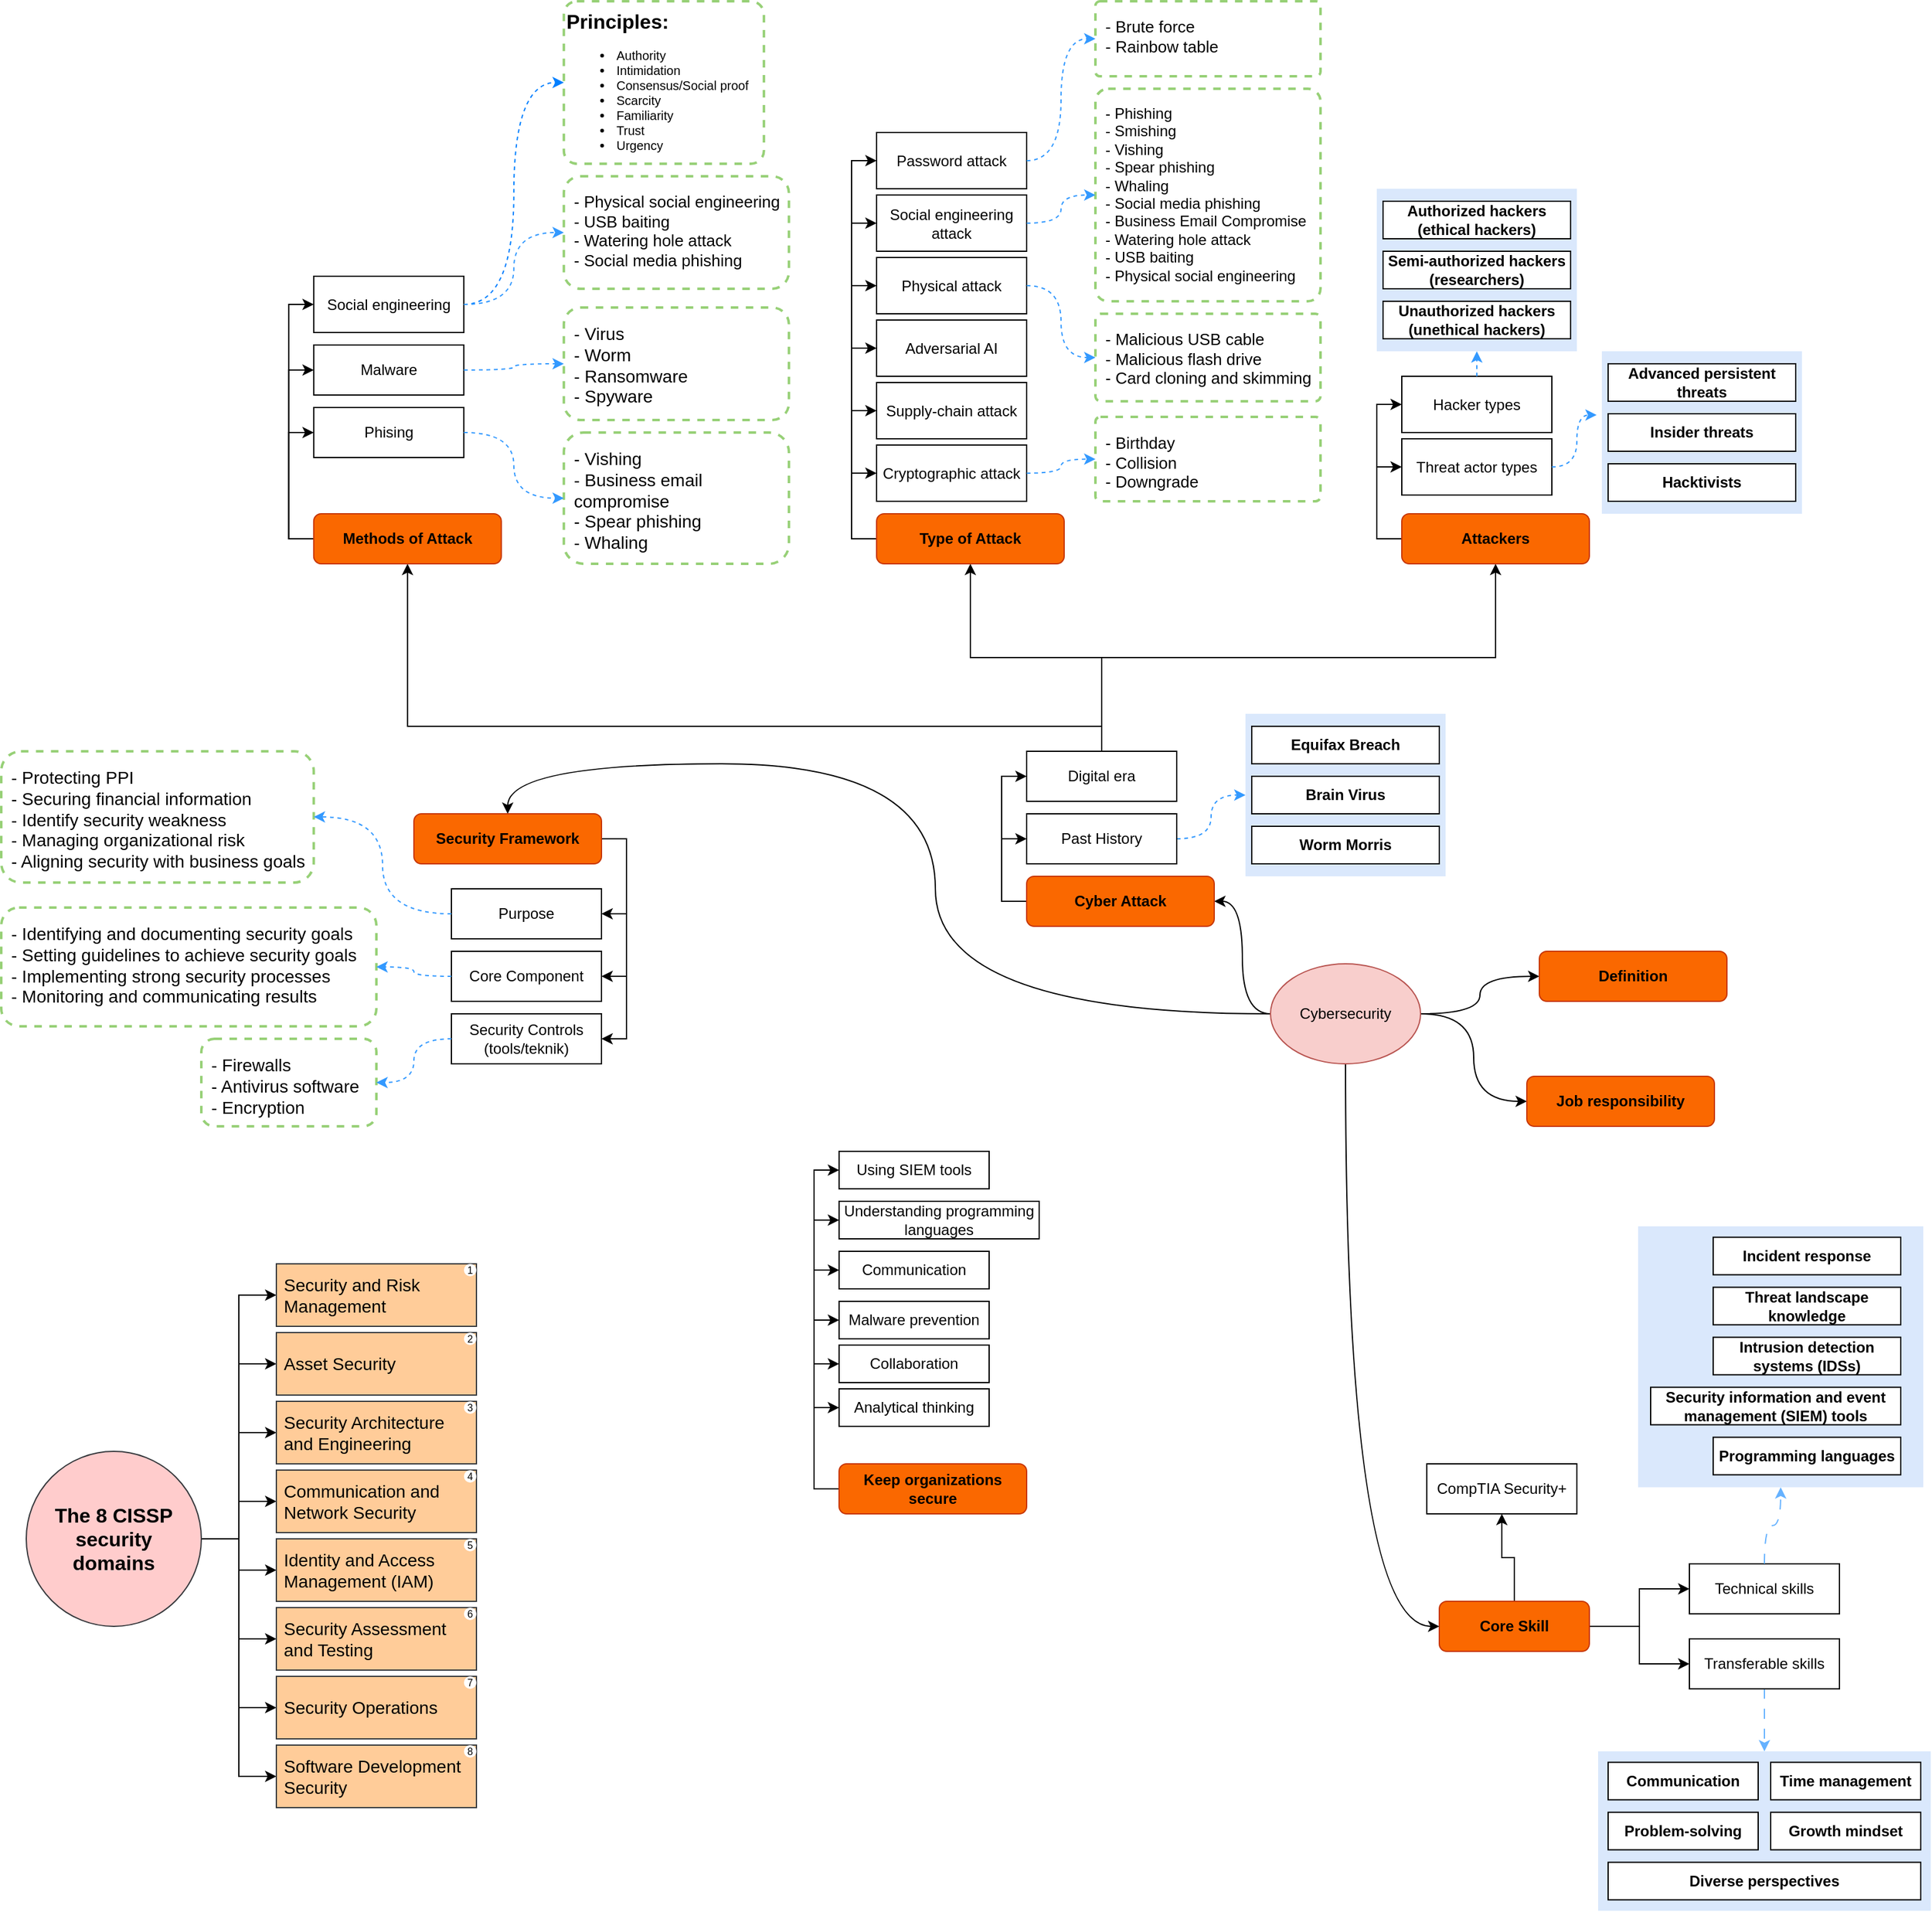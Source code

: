 <mxfile version="24.4.13" type="github">
  <diagram name="Page-1" id="br9i2XQCMFadmgih-ce4">
    <mxGraphModel dx="2250" dy="1843" grid="1" gridSize="10" guides="1" tooltips="1" connect="1" arrows="1" fold="1" page="1" pageScale="1" pageWidth="850" pageHeight="1100" math="0" shadow="0">
      <root>
        <mxCell id="0" />
        <mxCell id="1" parent="0" />
        <mxCell id="264VTFjCGmdhycWwTqiz-26" value="" style="group" parent="1" vertex="1" connectable="0">
          <mxGeometry x="609" y="540" width="226" height="200" as="geometry" />
        </mxCell>
        <mxCell id="264VTFjCGmdhycWwTqiz-27" value="" style="group" parent="264VTFjCGmdhycWwTqiz-26" vertex="1" connectable="0">
          <mxGeometry y="-10" width="228" height="208.75" as="geometry" />
        </mxCell>
        <mxCell id="264VTFjCGmdhycWwTqiz-25" value="" style="rounded=0;whiteSpace=wrap;html=1;fillColor=#dae8fc;strokeColor=none;" parent="264VTFjCGmdhycWwTqiz-27" vertex="1">
          <mxGeometry width="228" height="208.75" as="geometry" />
        </mxCell>
        <mxCell id="264VTFjCGmdhycWwTqiz-19" value="&lt;span&gt;&lt;strong&gt;&lt;span&gt;Programming languages&lt;/span&gt;&lt;/strong&gt;&lt;/span&gt;" style="whiteSpace=wrap;html=1;rounded=0;" parent="264VTFjCGmdhycWwTqiz-27" vertex="1">
          <mxGeometry x="60" y="168.75" width="150" height="30" as="geometry" />
        </mxCell>
        <mxCell id="264VTFjCGmdhycWwTqiz-20" value="&lt;span&gt;&lt;strong&gt;&lt;span&gt;Security information and event management (SIEM) tools&lt;/span&gt;&lt;/strong&gt;&lt;/span&gt;" style="whiteSpace=wrap;html=1;rounded=0;" parent="264VTFjCGmdhycWwTqiz-27" vertex="1">
          <mxGeometry x="10" y="128.75" width="200" height="30" as="geometry" />
        </mxCell>
        <mxCell id="264VTFjCGmdhycWwTqiz-21" value="&lt;span&gt;&lt;strong&gt;&lt;span&gt;Intrusion detection systems (IDSs)&lt;/span&gt;&lt;/strong&gt;&lt;/span&gt;" style="whiteSpace=wrap;html=1;rounded=0;" parent="264VTFjCGmdhycWwTqiz-27" vertex="1">
          <mxGeometry x="60" y="88.75" width="150" height="30" as="geometry" />
        </mxCell>
        <mxCell id="264VTFjCGmdhycWwTqiz-22" value="&lt;span&gt;&lt;strong&gt;&lt;span&gt;Threat landscape knowledge&lt;/span&gt;&lt;/strong&gt;&lt;/span&gt;" style="whiteSpace=wrap;html=1;rounded=0;" parent="264VTFjCGmdhycWwTqiz-27" vertex="1">
          <mxGeometry x="60" y="48.75" width="150" height="30" as="geometry" />
        </mxCell>
        <mxCell id="264VTFjCGmdhycWwTqiz-23" value="&lt;span&gt;&lt;strong&gt;&lt;span&gt;Incident response&lt;/span&gt;&lt;/strong&gt;&lt;/span&gt;" style="whiteSpace=wrap;html=1;rounded=0;" parent="264VTFjCGmdhycWwTqiz-27" vertex="1">
          <mxGeometry x="60" y="8.75" width="150" height="30" as="geometry" />
        </mxCell>
        <mxCell id="264VTFjCGmdhycWwTqiz-4" value="" style="edgeStyle=orthogonalEdgeStyle;rounded=0;orthogonalLoop=1;jettySize=auto;html=1;" parent="1" source="264VTFjCGmdhycWwTqiz-1" target="264VTFjCGmdhycWwTqiz-3" edge="1">
          <mxGeometry relative="1" as="geometry" />
        </mxCell>
        <mxCell id="264VTFjCGmdhycWwTqiz-18" style="edgeStyle=orthogonalEdgeStyle;rounded=0;orthogonalLoop=1;jettySize=auto;html=1;entryX=0;entryY=0.5;entryDx=0;entryDy=0;" parent="1" source="264VTFjCGmdhycWwTqiz-1" target="264VTFjCGmdhycWwTqiz-17" edge="1">
          <mxGeometry relative="1" as="geometry" />
        </mxCell>
        <mxCell id="264VTFjCGmdhycWwTqiz-29" style="edgeStyle=orthogonalEdgeStyle;rounded=0;orthogonalLoop=1;jettySize=auto;html=1;entryX=0.5;entryY=1;entryDx=0;entryDy=0;" parent="1" source="264VTFjCGmdhycWwTqiz-1" target="264VTFjCGmdhycWwTqiz-28" edge="1">
          <mxGeometry relative="1" as="geometry" />
        </mxCell>
        <mxCell id="264VTFjCGmdhycWwTqiz-1" value="Core Skill" style="rounded=1;whiteSpace=wrap;html=1;fontStyle=1;fillColor=#fa6800;fontColor=#000000;strokeColor=#C73500;" parent="1" vertex="1">
          <mxGeometry x="450" y="830" width="120" height="40" as="geometry" />
        </mxCell>
        <mxCell id="264VTFjCGmdhycWwTqiz-14" style="edgeStyle=orthogonalEdgeStyle;rounded=0;orthogonalLoop=1;jettySize=auto;html=1;entryX=0.5;entryY=0;entryDx=0;entryDy=0;curved=1;strokeColor=#66B2FF;dashed=1;dashPattern=8 8;" parent="1" source="264VTFjCGmdhycWwTqiz-3" target="264VTFjCGmdhycWwTqiz-11" edge="1">
          <mxGeometry relative="1" as="geometry" />
        </mxCell>
        <mxCell id="264VTFjCGmdhycWwTqiz-3" value="Transferable skills" style="rounded=0;whiteSpace=wrap;html=1;" parent="1" vertex="1">
          <mxGeometry x="650" y="860" width="120" height="40" as="geometry" />
        </mxCell>
        <mxCell id="264VTFjCGmdhycWwTqiz-15" value="" style="group" parent="1" vertex="1" connectable="0">
          <mxGeometry x="577" y="950" width="266" height="127.5" as="geometry" />
        </mxCell>
        <mxCell id="264VTFjCGmdhycWwTqiz-11" value="" style="rounded=0;whiteSpace=wrap;html=1;fillColor=#dae8fc;strokeColor=none;" parent="264VTFjCGmdhycWwTqiz-15" vertex="1">
          <mxGeometry width="266" height="127.5" as="geometry" />
        </mxCell>
        <mxCell id="264VTFjCGmdhycWwTqiz-12" value="" style="group" parent="264VTFjCGmdhycWwTqiz-15" vertex="1" connectable="0">
          <mxGeometry x="8" y="8.75" width="250" height="110" as="geometry" />
        </mxCell>
        <mxCell id="264VTFjCGmdhycWwTqiz-5" value="&lt;span&gt;&lt;strong&gt;&lt;span&gt;Communication&lt;/span&gt;&lt;/strong&gt;&lt;/span&gt;" style="whiteSpace=wrap;html=1;rounded=0;" parent="264VTFjCGmdhycWwTqiz-12" vertex="1">
          <mxGeometry width="120" height="30" as="geometry" />
        </mxCell>
        <mxCell id="264VTFjCGmdhycWwTqiz-7" value="&lt;span&gt;&lt;strong&gt;&lt;span&gt;Problem-solving&lt;/span&gt;&lt;/strong&gt;&lt;/span&gt;" style="whiteSpace=wrap;html=1;rounded=0;" parent="264VTFjCGmdhycWwTqiz-12" vertex="1">
          <mxGeometry y="40" width="120" height="30" as="geometry" />
        </mxCell>
        <mxCell id="264VTFjCGmdhycWwTqiz-8" value="&lt;span&gt;&lt;strong&gt;&lt;span&gt;Time management&lt;/span&gt;&lt;/strong&gt;&lt;/span&gt;" style="whiteSpace=wrap;html=1;rounded=0;" parent="264VTFjCGmdhycWwTqiz-12" vertex="1">
          <mxGeometry x="130" width="120" height="30" as="geometry" />
        </mxCell>
        <mxCell id="264VTFjCGmdhycWwTqiz-9" value="&lt;span&gt;&lt;strong&gt;&lt;span&gt;Growth mindset&lt;/span&gt;&lt;/strong&gt;&lt;/span&gt;" style="whiteSpace=wrap;html=1;rounded=0;" parent="264VTFjCGmdhycWwTqiz-12" vertex="1">
          <mxGeometry x="130" y="40" width="120" height="30" as="geometry" />
        </mxCell>
        <mxCell id="264VTFjCGmdhycWwTqiz-10" value="&lt;span&gt;&lt;strong&gt;&lt;span&gt;Diverse perspectives&lt;/span&gt;&lt;/strong&gt;&lt;/span&gt;" style="whiteSpace=wrap;html=1;rounded=0;" parent="264VTFjCGmdhycWwTqiz-12" vertex="1">
          <mxGeometry y="80" width="250" height="30" as="geometry" />
        </mxCell>
        <mxCell id="264VTFjCGmdhycWwTqiz-17" value="Technical skills" style="rounded=0;whiteSpace=wrap;html=1;" parent="1" vertex="1">
          <mxGeometry x="650" y="800" width="120" height="40" as="geometry" />
        </mxCell>
        <mxCell id="264VTFjCGmdhycWwTqiz-24" style="edgeStyle=orthogonalEdgeStyle;rounded=0;orthogonalLoop=1;jettySize=auto;html=1;entryX=0.5;entryY=1;entryDx=0;entryDy=0;curved=1;strokeColor=#66B2FF;dashed=1;dashPattern=8 8;exitX=0.5;exitY=0;exitDx=0;exitDy=0;" parent="1" source="264VTFjCGmdhycWwTqiz-17" target="264VTFjCGmdhycWwTqiz-25" edge="1">
          <mxGeometry relative="1" as="geometry">
            <mxPoint x="720" y="910" as="sourcePoint" />
            <mxPoint x="720" y="960" as="targetPoint" />
          </mxGeometry>
        </mxCell>
        <mxCell id="264VTFjCGmdhycWwTqiz-28" value="CompTIA Security+" style="rounded=0;whiteSpace=wrap;html=1;" parent="1" vertex="1">
          <mxGeometry x="440" y="720" width="120" height="40" as="geometry" />
        </mxCell>
        <mxCell id="264VTFjCGmdhycWwTqiz-34" value="" style="edgeStyle=orthogonalEdgeStyle;rounded=0;orthogonalLoop=1;jettySize=auto;html=1;entryX=0;entryY=0.5;entryDx=0;entryDy=0;exitX=0;exitY=0.5;exitDx=0;exitDy=0;" parent="1" source="264VTFjCGmdhycWwTqiz-31" target="264VTFjCGmdhycWwTqiz-35" edge="1">
          <mxGeometry relative="1" as="geometry">
            <mxPoint x="-50" y="660" as="targetPoint" />
          </mxGeometry>
        </mxCell>
        <mxCell id="264VTFjCGmdhycWwTqiz-47" style="edgeStyle=orthogonalEdgeStyle;rounded=0;orthogonalLoop=1;jettySize=auto;html=1;exitX=0;exitY=0.5;exitDx=0;exitDy=0;entryX=0;entryY=0.5;entryDx=0;entryDy=0;" parent="1" source="264VTFjCGmdhycWwTqiz-31" target="264VTFjCGmdhycWwTqiz-36" edge="1">
          <mxGeometry relative="1" as="geometry" />
        </mxCell>
        <mxCell id="264VTFjCGmdhycWwTqiz-48" style="edgeStyle=orthogonalEdgeStyle;rounded=0;orthogonalLoop=1;jettySize=auto;html=1;exitX=0;exitY=0.5;exitDx=0;exitDy=0;entryX=0;entryY=0.5;entryDx=0;entryDy=0;" parent="1" source="264VTFjCGmdhycWwTqiz-31" target="264VTFjCGmdhycWwTqiz-38" edge="1">
          <mxGeometry relative="1" as="geometry" />
        </mxCell>
        <mxCell id="264VTFjCGmdhycWwTqiz-49" style="edgeStyle=orthogonalEdgeStyle;rounded=0;orthogonalLoop=1;jettySize=auto;html=1;exitX=0;exitY=0.5;exitDx=0;exitDy=0;entryX=0;entryY=0.5;entryDx=0;entryDy=0;" parent="1" source="264VTFjCGmdhycWwTqiz-31" target="264VTFjCGmdhycWwTqiz-40" edge="1">
          <mxGeometry relative="1" as="geometry" />
        </mxCell>
        <mxCell id="264VTFjCGmdhycWwTqiz-50" style="edgeStyle=orthogonalEdgeStyle;rounded=0;orthogonalLoop=1;jettySize=auto;html=1;exitX=0;exitY=0.5;exitDx=0;exitDy=0;entryX=0;entryY=0.5;entryDx=0;entryDy=0;" parent="1" source="264VTFjCGmdhycWwTqiz-31" target="264VTFjCGmdhycWwTqiz-43" edge="1">
          <mxGeometry relative="1" as="geometry" />
        </mxCell>
        <mxCell id="264VTFjCGmdhycWwTqiz-51" style="edgeStyle=orthogonalEdgeStyle;rounded=0;orthogonalLoop=1;jettySize=auto;html=1;exitX=0;exitY=0.5;exitDx=0;exitDy=0;entryX=0;entryY=0.5;entryDx=0;entryDy=0;" parent="1" source="264VTFjCGmdhycWwTqiz-31" target="264VTFjCGmdhycWwTqiz-45" edge="1">
          <mxGeometry relative="1" as="geometry" />
        </mxCell>
        <mxCell id="264VTFjCGmdhycWwTqiz-31" value="Keep organizations secure" style="rounded=1;whiteSpace=wrap;html=1;fontStyle=1;fillColor=#fa6800;fontColor=#000000;strokeColor=#C73500;" parent="1" vertex="1">
          <mxGeometry x="-30" y="720" width="150" height="40" as="geometry" />
        </mxCell>
        <mxCell id="264VTFjCGmdhycWwTqiz-35" value="&lt;h6 style=&quot;font-size: 9px;&quot;&gt;&lt;font style=&quot;font-size: 12px;&quot;&gt;&lt;span style=&quot;font-weight: normal;&quot;&gt;Analytical thinking&lt;/span&gt;&lt;/font&gt;&lt;/h6&gt;" style="rounded=0;whiteSpace=wrap;html=1;fontStyle=1" parent="1" vertex="1">
          <mxGeometry x="-30" y="660" width="120" height="30" as="geometry" />
        </mxCell>
        <mxCell id="264VTFjCGmdhycWwTqiz-36" value="Collaboration" style="rounded=0;whiteSpace=wrap;html=1;" parent="1" vertex="1">
          <mxGeometry x="-30" y="625" width="120" height="30" as="geometry" />
        </mxCell>
        <mxCell id="264VTFjCGmdhycWwTqiz-38" value="Malware prevention" style="rounded=0;whiteSpace=wrap;html=1;" parent="1" vertex="1">
          <mxGeometry x="-30" y="590" width="120" height="30" as="geometry" />
        </mxCell>
        <mxCell id="264VTFjCGmdhycWwTqiz-40" value="Communication" style="rounded=0;whiteSpace=wrap;html=1;" parent="1" vertex="1">
          <mxGeometry x="-30" y="550" width="120" height="30" as="geometry" />
        </mxCell>
        <mxCell id="264VTFjCGmdhycWwTqiz-43" value="Understanding programming languages" style="rounded=0;whiteSpace=wrap;html=1;" parent="1" vertex="1">
          <mxGeometry x="-30" y="510" width="160" height="30" as="geometry" />
        </mxCell>
        <mxCell id="264VTFjCGmdhycWwTqiz-45" value="Using SIEM tools" style="rounded=0;whiteSpace=wrap;html=1;" parent="1" vertex="1">
          <mxGeometry x="-30" y="470" width="120" height="30" as="geometry" />
        </mxCell>
        <mxCell id="264VTFjCGmdhycWwTqiz-55" style="edgeStyle=orthogonalEdgeStyle;rounded=0;orthogonalLoop=1;jettySize=auto;html=1;entryX=0;entryY=0.5;entryDx=0;entryDy=0;curved=1;" parent="1" source="264VTFjCGmdhycWwTqiz-52" target="264VTFjCGmdhycWwTqiz-53" edge="1">
          <mxGeometry relative="1" as="geometry" />
        </mxCell>
        <mxCell id="264VTFjCGmdhycWwTqiz-56" style="edgeStyle=orthogonalEdgeStyle;rounded=0;orthogonalLoop=1;jettySize=auto;html=1;entryX=0;entryY=0.5;entryDx=0;entryDy=0;curved=1;" parent="1" source="264VTFjCGmdhycWwTqiz-52" target="264VTFjCGmdhycWwTqiz-54" edge="1">
          <mxGeometry relative="1" as="geometry" />
        </mxCell>
        <mxCell id="264VTFjCGmdhycWwTqiz-57" style="edgeStyle=orthogonalEdgeStyle;rounded=0;orthogonalLoop=1;jettySize=auto;html=1;entryX=0;entryY=0.5;entryDx=0;entryDy=0;curved=1;exitX=0.5;exitY=1;exitDx=0;exitDy=0;" parent="1" source="264VTFjCGmdhycWwTqiz-52" target="264VTFjCGmdhycWwTqiz-1" edge="1">
          <mxGeometry relative="1" as="geometry" />
        </mxCell>
        <mxCell id="J2ZZ7itkFwCHRIRfqg_c-2" style="edgeStyle=orthogonalEdgeStyle;rounded=0;orthogonalLoop=1;jettySize=auto;html=1;entryX=1;entryY=0.5;entryDx=0;entryDy=0;curved=1;" parent="1" source="264VTFjCGmdhycWwTqiz-52" target="J2ZZ7itkFwCHRIRfqg_c-1" edge="1">
          <mxGeometry relative="1" as="geometry" />
        </mxCell>
        <mxCell id="fM7l96CsDMEaJF0lDX_H-49" style="rounded=0;orthogonalLoop=1;jettySize=auto;html=1;exitX=0;exitY=0.5;exitDx=0;exitDy=0;entryX=0.5;entryY=0;entryDx=0;entryDy=0;edgeStyle=orthogonalEdgeStyle;curved=1;" edge="1" parent="1" source="264VTFjCGmdhycWwTqiz-52" target="fM7l96CsDMEaJF0lDX_H-45">
          <mxGeometry relative="1" as="geometry">
            <Array as="points">
              <mxPoint x="47" y="360" />
              <mxPoint x="47" y="160" />
              <mxPoint x="-295" y="160" />
            </Array>
          </mxGeometry>
        </mxCell>
        <mxCell id="264VTFjCGmdhycWwTqiz-52" value="Cybersecurity" style="ellipse;whiteSpace=wrap;html=1;fillColor=#f8cecc;strokeColor=#b85450;" parent="1" vertex="1">
          <mxGeometry x="315" y="320" width="120" height="80" as="geometry" />
        </mxCell>
        <mxCell id="264VTFjCGmdhycWwTqiz-53" value="Definition" style="rounded=1;whiteSpace=wrap;html=1;fontStyle=1;fillColor=#fa6800;fontColor=#000000;strokeColor=#C73500;" parent="1" vertex="1">
          <mxGeometry x="530" y="310" width="150" height="40" as="geometry" />
        </mxCell>
        <mxCell id="264VTFjCGmdhycWwTqiz-54" value="Job responsibility" style="rounded=1;whiteSpace=wrap;html=1;fontStyle=1;fillColor=#fa6800;fontColor=#000000;strokeColor=#C73500;" parent="1" vertex="1">
          <mxGeometry x="520" y="410" width="150" height="40" as="geometry" />
        </mxCell>
        <mxCell id="J2ZZ7itkFwCHRIRfqg_c-4" style="edgeStyle=orthogonalEdgeStyle;rounded=0;orthogonalLoop=1;jettySize=auto;html=1;entryX=0;entryY=0.5;entryDx=0;entryDy=0;exitX=0;exitY=0.5;exitDx=0;exitDy=0;" parent="1" source="J2ZZ7itkFwCHRIRfqg_c-1" target="J2ZZ7itkFwCHRIRfqg_c-3" edge="1">
          <mxGeometry relative="1" as="geometry" />
        </mxCell>
        <mxCell id="J2ZZ7itkFwCHRIRfqg_c-6" style="edgeStyle=orthogonalEdgeStyle;rounded=0;orthogonalLoop=1;jettySize=auto;html=1;exitX=0;exitY=0.5;exitDx=0;exitDy=0;entryX=0;entryY=0.5;entryDx=0;entryDy=0;" parent="1" source="J2ZZ7itkFwCHRIRfqg_c-1" target="J2ZZ7itkFwCHRIRfqg_c-5" edge="1">
          <mxGeometry relative="1" as="geometry" />
        </mxCell>
        <mxCell id="J2ZZ7itkFwCHRIRfqg_c-1" value="Cyber Attack" style="rounded=1;whiteSpace=wrap;html=1;fontStyle=1;fillColor=#fa6800;fontColor=#000000;strokeColor=#C73500;" parent="1" vertex="1">
          <mxGeometry x="120" y="250" width="150" height="40" as="geometry" />
        </mxCell>
        <mxCell id="J2ZZ7itkFwCHRIRfqg_c-18" style="edgeStyle=orthogonalEdgeStyle;rounded=0;orthogonalLoop=1;jettySize=auto;html=1;entryX=0;entryY=0.5;entryDx=0;entryDy=0;curved=1;dashed=1;strokeColor=#3399FF;" parent="1" source="J2ZZ7itkFwCHRIRfqg_c-3" target="J2ZZ7itkFwCHRIRfqg_c-16" edge="1">
          <mxGeometry relative="1" as="geometry" />
        </mxCell>
        <mxCell id="J2ZZ7itkFwCHRIRfqg_c-3" value="Past History" style="rounded=0;whiteSpace=wrap;html=1;" parent="1" vertex="1">
          <mxGeometry x="120" y="200" width="120" height="40" as="geometry" />
        </mxCell>
        <mxCell id="aWFrK_bEZAdx8_nkd82R-18" style="edgeStyle=orthogonalEdgeStyle;rounded=0;orthogonalLoop=1;jettySize=auto;html=1;entryX=0.5;entryY=1;entryDx=0;entryDy=0;exitX=0.5;exitY=0;exitDx=0;exitDy=0;" parent="1" source="J2ZZ7itkFwCHRIRfqg_c-5" target="aWFrK_bEZAdx8_nkd82R-1" edge="1">
          <mxGeometry relative="1" as="geometry">
            <Array as="points">
              <mxPoint x="180" y="130" />
              <mxPoint x="-375" y="130" />
            </Array>
          </mxGeometry>
        </mxCell>
        <mxCell id="fM7l96CsDMEaJF0lDX_H-2" style="edgeStyle=orthogonalEdgeStyle;rounded=0;orthogonalLoop=1;jettySize=auto;html=1;" edge="1" parent="1" source="J2ZZ7itkFwCHRIRfqg_c-5" target="fM7l96CsDMEaJF0lDX_H-1">
          <mxGeometry relative="1" as="geometry" />
        </mxCell>
        <mxCell id="fM7l96CsDMEaJF0lDX_H-25" style="edgeStyle=orthogonalEdgeStyle;rounded=0;orthogonalLoop=1;jettySize=auto;html=1;exitX=0.5;exitY=0;exitDx=0;exitDy=0;entryX=0.5;entryY=1;entryDx=0;entryDy=0;" edge="1" parent="1" source="J2ZZ7itkFwCHRIRfqg_c-5" target="fM7l96CsDMEaJF0lDX_H-24">
          <mxGeometry relative="1" as="geometry" />
        </mxCell>
        <mxCell id="J2ZZ7itkFwCHRIRfqg_c-5" value="Digital era" style="rounded=0;whiteSpace=wrap;html=1;" parent="1" vertex="1">
          <mxGeometry x="120" y="150" width="120" height="40" as="geometry" />
        </mxCell>
        <mxCell id="J2ZZ7itkFwCHRIRfqg_c-25" style="edgeStyle=orthogonalEdgeStyle;rounded=0;orthogonalLoop=1;jettySize=auto;html=1;curved=1;strokeColor=#007FFF;dashed=1;entryX=0;entryY=0.5;entryDx=0;entryDy=0;exitX=1;exitY=0.5;exitDx=0;exitDy=0;" parent="1" source="aWFrK_bEZAdx8_nkd82R-8" target="J2ZZ7itkFwCHRIRfqg_c-24" edge="1">
          <mxGeometry relative="1" as="geometry">
            <mxPoint x="474.89" y="-304.947" as="sourcePoint" />
          </mxGeometry>
        </mxCell>
        <mxCell id="J2ZZ7itkFwCHRIRfqg_c-24" value="&lt;p style=&quot;margin-top: 0px;&quot;&gt;&lt;font style=&quot;font-size: 16px;&quot;&gt;&lt;b&gt;Principles:&lt;/b&gt;&lt;/font&gt;&lt;/p&gt;&lt;ul style=&quot;font-size: 10px;&quot;&gt;&lt;li&gt;&lt;span&gt;&lt;span&gt;Authority&lt;/span&gt;&lt;/span&gt;&lt;/li&gt;&lt;li&gt;&lt;span&gt;&lt;span&gt;Intimidation&lt;/span&gt;&lt;/span&gt;&lt;/li&gt;&lt;li&gt;&lt;span&gt;&lt;span&gt;Consensus/Social proof&lt;/span&gt;&lt;/span&gt;&lt;/li&gt;&lt;li&gt;&lt;span&gt;&lt;span&gt;Scarcity&lt;/span&gt;&lt;/span&gt;&lt;/li&gt;&lt;li&gt;&lt;span&gt;&lt;span&gt;Familiarity&lt;/span&gt;&lt;/span&gt;&lt;/li&gt;&lt;li&gt;&lt;span&gt;&lt;span&gt;Trust&lt;/span&gt;&lt;/span&gt;&lt;/li&gt;&lt;li&gt;&lt;span&gt;&lt;span&gt;Urgency&lt;/span&gt;&lt;/span&gt;&lt;/li&gt;&lt;/ul&gt;" style="text;html=1;whiteSpace=wrap;overflow=hidden;rounded=1;strokeColor=#97D077;dashed=1;arcSize=8;strokeWidth=2;" parent="1" vertex="1">
          <mxGeometry x="-250.11" y="-450" width="160" height="130" as="geometry" />
        </mxCell>
        <mxCell id="aWFrK_bEZAdx8_nkd82R-3" style="edgeStyle=orthogonalEdgeStyle;rounded=0;orthogonalLoop=1;jettySize=auto;html=1;entryX=0;entryY=0.5;entryDx=0;entryDy=0;exitX=0;exitY=0.5;exitDx=0;exitDy=0;" parent="1" source="aWFrK_bEZAdx8_nkd82R-1" target="aWFrK_bEZAdx8_nkd82R-2" edge="1">
          <mxGeometry relative="1" as="geometry" />
        </mxCell>
        <mxCell id="aWFrK_bEZAdx8_nkd82R-15" style="edgeStyle=orthogonalEdgeStyle;rounded=0;orthogonalLoop=1;jettySize=auto;html=1;exitX=0;exitY=0.5;exitDx=0;exitDy=0;entryX=0;entryY=0.5;entryDx=0;entryDy=0;" parent="1" source="aWFrK_bEZAdx8_nkd82R-1" target="aWFrK_bEZAdx8_nkd82R-4" edge="1">
          <mxGeometry relative="1" as="geometry" />
        </mxCell>
        <mxCell id="aWFrK_bEZAdx8_nkd82R-16" style="edgeStyle=orthogonalEdgeStyle;rounded=0;orthogonalLoop=1;jettySize=auto;html=1;exitX=0;exitY=0.5;exitDx=0;exitDy=0;entryX=0;entryY=0.5;entryDx=0;entryDy=0;" parent="1" source="aWFrK_bEZAdx8_nkd82R-1" target="aWFrK_bEZAdx8_nkd82R-8" edge="1">
          <mxGeometry relative="1" as="geometry" />
        </mxCell>
        <mxCell id="aWFrK_bEZAdx8_nkd82R-1" value="Methods of Attack" style="rounded=1;whiteSpace=wrap;html=1;fontStyle=1;fillColor=#fa6800;fontColor=#000000;strokeColor=#C73500;" parent="1" vertex="1">
          <mxGeometry x="-450.11" y="-40" width="150" height="40" as="geometry" />
        </mxCell>
        <mxCell id="aWFrK_bEZAdx8_nkd82R-2" value="&lt;div&gt;Phising&lt;/div&gt;" style="rounded=0;whiteSpace=wrap;html=1;" parent="1" vertex="1">
          <mxGeometry x="-450.11" y="-125" width="120" height="40" as="geometry" />
        </mxCell>
        <mxCell id="aWFrK_bEZAdx8_nkd82R-4" value="Malware" style="rounded=0;whiteSpace=wrap;html=1;" parent="1" vertex="1">
          <mxGeometry x="-450.11" y="-175" width="120" height="40" as="geometry" />
        </mxCell>
        <mxCell id="aWFrK_bEZAdx8_nkd82R-7" value="&lt;div style=&quot;font-size: 14px;&quot;&gt;- Virus&lt;/div&gt;&lt;div style=&quot;font-size: 14px;&quot;&gt;- Worm&lt;/div&gt;&lt;div&gt;- Ransomware&lt;/div&gt;&lt;div&gt;- Spyware&lt;br&gt;&lt;/div&gt;" style="text;html=1;whiteSpace=wrap;overflow=hidden;rounded=1;strokeColor=#97D077;dashed=1;fillColor=none;strokeWidth=2;labelPadding=12;spacingTop=0;spacing=8;fontSize=14;" parent="1" vertex="1">
          <mxGeometry x="-250.11" y="-205" width="180" height="90" as="geometry" />
        </mxCell>
        <mxCell id="aWFrK_bEZAdx8_nkd82R-8" value="Social engineering" style="rounded=0;whiteSpace=wrap;html=1;" parent="1" vertex="1">
          <mxGeometry x="-450.11" y="-230" width="120" height="45" as="geometry" />
        </mxCell>
        <mxCell id="aWFrK_bEZAdx8_nkd82R-10" style="edgeStyle=orthogonalEdgeStyle;rounded=0;orthogonalLoop=1;jettySize=auto;html=1;exitX=1;exitY=0.5;exitDx=0;exitDy=0;entryX=0;entryY=0.5;entryDx=0;entryDy=0;dashed=1;strokeColor=#3399FF;curved=1;" parent="1" source="aWFrK_bEZAdx8_nkd82R-4" target="aWFrK_bEZAdx8_nkd82R-7" edge="1">
          <mxGeometry relative="1" as="geometry">
            <mxPoint x="-107.86" y="-230.5" as="sourcePoint" />
            <mxPoint x="-52.86" y="-305.5" as="targetPoint" />
          </mxGeometry>
        </mxCell>
        <mxCell id="aWFrK_bEZAdx8_nkd82R-11" value="&lt;div style=&quot;font-size: 13px;&quot;&gt;&lt;font style=&quot;font-size: 13px;&quot;&gt;- Physical social engineering&lt;/font&gt;&lt;/div&gt;&lt;div style=&quot;font-size: 13px;&quot;&gt;&lt;font style=&quot;font-size: 13px;&quot;&gt;- USB baiting&lt;/font&gt;&lt;/div&gt;&lt;div style=&quot;font-size: 13px;&quot;&gt;&lt;font style=&quot;font-size: 13px;&quot;&gt;- Watering hole attack&lt;/font&gt;&lt;/div&gt;&lt;div style=&quot;font-size: 13px;&quot;&gt;&lt;font style=&quot;font-size: 13px;&quot;&gt;- &lt;/font&gt;Social media phishing&lt;/div&gt;" style="text;html=1;whiteSpace=wrap;overflow=hidden;rounded=1;strokeColor=#97D077;dashed=1;fillColor=none;strokeWidth=2;spacing=8;" parent="1" vertex="1">
          <mxGeometry x="-250.11" y="-310" width="180" height="90" as="geometry" />
        </mxCell>
        <mxCell id="aWFrK_bEZAdx8_nkd82R-12" style="edgeStyle=orthogonalEdgeStyle;rounded=0;orthogonalLoop=1;jettySize=auto;html=1;exitX=1;exitY=0.5;exitDx=0;exitDy=0;entryX=0;entryY=0.5;entryDx=0;entryDy=0;dashed=1;strokeColor=#3399FF;curved=1;" parent="1" source="aWFrK_bEZAdx8_nkd82R-8" target="aWFrK_bEZAdx8_nkd82R-11" edge="1">
          <mxGeometry relative="1" as="geometry">
            <mxPoint x="-220.11" y="-150" as="sourcePoint" />
            <mxPoint x="-150.11" y="-150" as="targetPoint" />
          </mxGeometry>
        </mxCell>
        <mxCell id="aWFrK_bEZAdx8_nkd82R-13" value="&lt;div style=&quot;font-size: 14px;&quot;&gt;- Vishing&lt;/div&gt;&lt;div style=&quot;font-size: 14px;&quot;&gt;- Business email compromise&lt;/div&gt;&lt;div style=&quot;font-size: 14px;&quot;&gt;- Spear phishing&lt;/div&gt;&lt;div style=&quot;font-size: 14px;&quot;&gt;- Whaling&lt;br&gt;&lt;/div&gt;" style="text;html=1;whiteSpace=wrap;overflow=hidden;rounded=1;strokeColor=#97D077;dashed=1;fillColor=none;strokeWidth=2;labelPadding=12;spacingTop=0;spacing=8;fontSize=14;" parent="1" vertex="1">
          <mxGeometry x="-250.11" y="-105" width="180" height="105" as="geometry" />
        </mxCell>
        <mxCell id="aWFrK_bEZAdx8_nkd82R-14" style="edgeStyle=orthogonalEdgeStyle;rounded=0;orthogonalLoop=1;jettySize=auto;html=1;exitX=1;exitY=0.5;exitDx=0;exitDy=0;entryX=0;entryY=0.5;entryDx=0;entryDy=0;dashed=1;strokeColor=#3399FF;curved=1;" parent="1" source="aWFrK_bEZAdx8_nkd82R-2" target="aWFrK_bEZAdx8_nkd82R-13" edge="1">
          <mxGeometry relative="1" as="geometry">
            <mxPoint x="-220.11" y="-110" as="sourcePoint" />
            <mxPoint x="-170.11" y="-80" as="targetPoint" />
          </mxGeometry>
        </mxCell>
        <mxCell id="J2ZZ7itkFwCHRIRfqg_c-16" value="" style="rounded=0;whiteSpace=wrap;html=1;fillColor=#dae8fc;strokeColor=none;" parent="1" vertex="1">
          <mxGeometry x="295" y="120" width="160" height="130" as="geometry" />
        </mxCell>
        <mxCell id="aWFrK_bEZAdx8_nkd82R-21" value="" style="group" parent="1" vertex="1" connectable="0">
          <mxGeometry x="300" y="130" width="150" height="110" as="geometry" />
        </mxCell>
        <mxCell id="J2ZZ7itkFwCHRIRfqg_c-7" value="&lt;strong&gt;Worm Morris&lt;br&gt;&lt;/strong&gt;" style="whiteSpace=wrap;html=1;rounded=0;" parent="aWFrK_bEZAdx8_nkd82R-21" vertex="1">
          <mxGeometry y="80" width="150" height="30" as="geometry" />
        </mxCell>
        <mxCell id="J2ZZ7itkFwCHRIRfqg_c-8" value="&lt;strong&gt;Brain Virus&lt;br&gt;&lt;/strong&gt;" style="whiteSpace=wrap;html=1;rounded=0;" parent="aWFrK_bEZAdx8_nkd82R-21" vertex="1">
          <mxGeometry y="40" width="150" height="30" as="geometry" />
        </mxCell>
        <mxCell id="aWFrK_bEZAdx8_nkd82R-20" value="&lt;strong&gt;Equifax Breach&lt;br&gt;&lt;/strong&gt;" style="whiteSpace=wrap;html=1;rounded=0;" parent="aWFrK_bEZAdx8_nkd82R-21" vertex="1">
          <mxGeometry width="150" height="30" as="geometry" />
        </mxCell>
        <mxCell id="aWFrK_bEZAdx8_nkd82R-88" value="" style="group" parent="1" vertex="1" connectable="0">
          <mxGeometry x="-680" y="560" width="360" height="435" as="geometry" />
        </mxCell>
        <mxCell id="aWFrK_bEZAdx8_nkd82R-54" style="edgeStyle=orthogonalEdgeStyle;rounded=0;orthogonalLoop=1;jettySize=auto;html=1;entryX=0;entryY=0.5;entryDx=0;entryDy=0;" parent="aWFrK_bEZAdx8_nkd82R-88" source="aWFrK_bEZAdx8_nkd82R-26" target="aWFrK_bEZAdx8_nkd82R-28" edge="1">
          <mxGeometry relative="1" as="geometry" />
        </mxCell>
        <mxCell id="aWFrK_bEZAdx8_nkd82R-55" style="edgeStyle=orthogonalEdgeStyle;rounded=0;orthogonalLoop=1;jettySize=auto;html=1;exitX=1;exitY=0.5;exitDx=0;exitDy=0;entryX=0;entryY=0.5;entryDx=0;entryDy=0;" parent="aWFrK_bEZAdx8_nkd82R-88" source="aWFrK_bEZAdx8_nkd82R-26" target="aWFrK_bEZAdx8_nkd82R-37" edge="1">
          <mxGeometry relative="1" as="geometry" />
        </mxCell>
        <mxCell id="aWFrK_bEZAdx8_nkd82R-56" style="edgeStyle=orthogonalEdgeStyle;rounded=0;orthogonalLoop=1;jettySize=auto;html=1;exitX=1;exitY=0.5;exitDx=0;exitDy=0;entryX=0;entryY=0.5;entryDx=0;entryDy=0;" parent="aWFrK_bEZAdx8_nkd82R-88" source="aWFrK_bEZAdx8_nkd82R-26" target="aWFrK_bEZAdx8_nkd82R-42" edge="1">
          <mxGeometry relative="1" as="geometry" />
        </mxCell>
        <mxCell id="aWFrK_bEZAdx8_nkd82R-57" style="edgeStyle=orthogonalEdgeStyle;rounded=0;orthogonalLoop=1;jettySize=auto;html=1;exitX=1;exitY=0.5;exitDx=0;exitDy=0;entryX=0;entryY=0.5;entryDx=0;entryDy=0;" parent="aWFrK_bEZAdx8_nkd82R-88" source="aWFrK_bEZAdx8_nkd82R-26" target="aWFrK_bEZAdx8_nkd82R-49" edge="1">
          <mxGeometry relative="1" as="geometry" />
        </mxCell>
        <mxCell id="aWFrK_bEZAdx8_nkd82R-84" style="edgeStyle=orthogonalEdgeStyle;rounded=0;orthogonalLoop=1;jettySize=auto;html=1;exitX=1;exitY=0.5;exitDx=0;exitDy=0;entryX=0;entryY=0.5;entryDx=0;entryDy=0;" parent="aWFrK_bEZAdx8_nkd82R-88" source="aWFrK_bEZAdx8_nkd82R-26" target="aWFrK_bEZAdx8_nkd82R-70" edge="1">
          <mxGeometry relative="1" as="geometry" />
        </mxCell>
        <mxCell id="aWFrK_bEZAdx8_nkd82R-85" style="edgeStyle=orthogonalEdgeStyle;rounded=0;orthogonalLoop=1;jettySize=auto;html=1;exitX=1;exitY=0.5;exitDx=0;exitDy=0;entryX=0;entryY=0.5;entryDx=0;entryDy=0;" parent="aWFrK_bEZAdx8_nkd82R-88" source="aWFrK_bEZAdx8_nkd82R-26" target="aWFrK_bEZAdx8_nkd82R-72" edge="1">
          <mxGeometry relative="1" as="geometry" />
        </mxCell>
        <mxCell id="aWFrK_bEZAdx8_nkd82R-86" style="edgeStyle=orthogonalEdgeStyle;rounded=0;orthogonalLoop=1;jettySize=auto;html=1;exitX=1;exitY=0.5;exitDx=0;exitDy=0;entryX=0;entryY=0.5;entryDx=0;entryDy=0;" parent="aWFrK_bEZAdx8_nkd82R-88" source="aWFrK_bEZAdx8_nkd82R-26" target="aWFrK_bEZAdx8_nkd82R-73" edge="1">
          <mxGeometry relative="1" as="geometry" />
        </mxCell>
        <mxCell id="aWFrK_bEZAdx8_nkd82R-87" style="edgeStyle=orthogonalEdgeStyle;rounded=0;orthogonalLoop=1;jettySize=auto;html=1;exitX=1;exitY=0.5;exitDx=0;exitDy=0;entryX=0;entryY=0.5;entryDx=0;entryDy=0;" parent="aWFrK_bEZAdx8_nkd82R-88" source="aWFrK_bEZAdx8_nkd82R-26" target="aWFrK_bEZAdx8_nkd82R-74" edge="1">
          <mxGeometry relative="1" as="geometry" />
        </mxCell>
        <mxCell id="aWFrK_bEZAdx8_nkd82R-26" value="The 8 CISSP security domains" style="ellipse;whiteSpace=wrap;html=1;aspect=fixed;fillColor=#ffcccc;strokeColor=#36393d;fontStyle=1;fontSize=16;spacing=6;" parent="aWFrK_bEZAdx8_nkd82R-88" vertex="1">
          <mxGeometry y="150" width="140" height="140" as="geometry" />
        </mxCell>
        <mxCell id="aWFrK_bEZAdx8_nkd82R-62" value="" style="group" parent="aWFrK_bEZAdx8_nkd82R-88" vertex="1" connectable="0">
          <mxGeometry x="200" width="160" height="50" as="geometry" />
        </mxCell>
        <mxCell id="aWFrK_bEZAdx8_nkd82R-28" value="Security and Risk Management" style="whiteSpace=wrap;html=1;fontSize=14;fillColor=#ffcc99;strokeColor=#36393d;fontStyle=0;spacing=6;align=left;" parent="aWFrK_bEZAdx8_nkd82R-62" vertex="1">
          <mxGeometry width="160" height="50" as="geometry" />
        </mxCell>
        <mxCell id="aWFrK_bEZAdx8_nkd82R-59" value="1" style="ellipse;whiteSpace=wrap;html=1;aspect=fixed;fontStyle=0;fontSize=8;strokeColor=none;" parent="aWFrK_bEZAdx8_nkd82R-62" vertex="1">
          <mxGeometry x="150" width="10" height="10" as="geometry" />
        </mxCell>
        <mxCell id="aWFrK_bEZAdx8_nkd82R-63" value="" style="group" parent="aWFrK_bEZAdx8_nkd82R-88" vertex="1" connectable="0">
          <mxGeometry x="200" y="55" width="160" height="50" as="geometry" />
        </mxCell>
        <mxCell id="aWFrK_bEZAdx8_nkd82R-37" value="Asset Security" style="whiteSpace=wrap;html=1;fontSize=14;fillColor=#ffcc99;strokeColor=#36393d;fontStyle=0;spacing=6;align=left;" parent="aWFrK_bEZAdx8_nkd82R-63" vertex="1">
          <mxGeometry width="160" height="50" as="geometry" />
        </mxCell>
        <mxCell id="aWFrK_bEZAdx8_nkd82R-61" value="2" style="ellipse;whiteSpace=wrap;html=1;aspect=fixed;fontStyle=0;fontSize=8;strokeColor=none;" parent="aWFrK_bEZAdx8_nkd82R-63" vertex="1">
          <mxGeometry x="150" width="10" height="10" as="geometry" />
        </mxCell>
        <mxCell id="aWFrK_bEZAdx8_nkd82R-68" value="" style="group" parent="aWFrK_bEZAdx8_nkd82R-88" vertex="1" connectable="0">
          <mxGeometry x="200" y="110" width="160" height="50" as="geometry" />
        </mxCell>
        <mxCell id="aWFrK_bEZAdx8_nkd82R-42" value="Security Architecture and Engineering" style="whiteSpace=wrap;html=1;fontSize=14;fillColor=#ffcc99;strokeColor=#36393d;fontStyle=0;spacing=6;align=left;" parent="aWFrK_bEZAdx8_nkd82R-68" vertex="1">
          <mxGeometry width="160" height="50" as="geometry" />
        </mxCell>
        <mxCell id="aWFrK_bEZAdx8_nkd82R-67" value="3" style="ellipse;whiteSpace=wrap;html=1;aspect=fixed;fontStyle=0;fontSize=8;strokeColor=none;" parent="aWFrK_bEZAdx8_nkd82R-68" vertex="1">
          <mxGeometry x="150" width="10" height="10" as="geometry" />
        </mxCell>
        <mxCell id="aWFrK_bEZAdx8_nkd82R-76" value="" style="group" parent="aWFrK_bEZAdx8_nkd82R-88" vertex="1" connectable="0">
          <mxGeometry x="200" y="165" width="160" height="50" as="geometry" />
        </mxCell>
        <mxCell id="aWFrK_bEZAdx8_nkd82R-49" value="Communication and Network Security" style="whiteSpace=wrap;html=1;fontSize=14;fillColor=#ffcc99;strokeColor=#36393d;fontStyle=0;spacing=6;align=left;" parent="aWFrK_bEZAdx8_nkd82R-76" vertex="1">
          <mxGeometry width="160" height="50" as="geometry" />
        </mxCell>
        <mxCell id="aWFrK_bEZAdx8_nkd82R-69" value="4" style="ellipse;whiteSpace=wrap;html=1;aspect=fixed;fontStyle=0;fontSize=8;strokeColor=none;" parent="aWFrK_bEZAdx8_nkd82R-76" vertex="1">
          <mxGeometry x="150" width="10" height="10" as="geometry" />
        </mxCell>
        <mxCell id="aWFrK_bEZAdx8_nkd82R-80" value="" style="group" parent="aWFrK_bEZAdx8_nkd82R-88" vertex="1" connectable="0">
          <mxGeometry x="200" y="220" width="160" height="50" as="geometry" />
        </mxCell>
        <mxCell id="aWFrK_bEZAdx8_nkd82R-70" value="Identity and Access Management (IAM)" style="whiteSpace=wrap;html=1;fontSize=14;fillColor=#ffcc99;strokeColor=#36393d;fontStyle=0;spacing=6;align=left;" parent="aWFrK_bEZAdx8_nkd82R-80" vertex="1">
          <mxGeometry width="160" height="50" as="geometry" />
        </mxCell>
        <mxCell id="aWFrK_bEZAdx8_nkd82R-75" value="5" style="ellipse;whiteSpace=wrap;html=1;aspect=fixed;fontStyle=0;fontSize=8;strokeColor=none;" parent="aWFrK_bEZAdx8_nkd82R-80" vertex="1">
          <mxGeometry x="150" width="10" height="10" as="geometry" />
        </mxCell>
        <mxCell id="aWFrK_bEZAdx8_nkd82R-81" value="" style="group" parent="aWFrK_bEZAdx8_nkd82R-88" vertex="1" connectable="0">
          <mxGeometry x="200" y="275" width="160" height="50" as="geometry" />
        </mxCell>
        <mxCell id="aWFrK_bEZAdx8_nkd82R-72" value="Security Assessment and Testing" style="whiteSpace=wrap;html=1;fontSize=14;fillColor=#ffcc99;strokeColor=#36393d;fontStyle=0;spacing=6;align=left;" parent="aWFrK_bEZAdx8_nkd82R-81" vertex="1">
          <mxGeometry width="160" height="50" as="geometry" />
        </mxCell>
        <mxCell id="aWFrK_bEZAdx8_nkd82R-77" value="6" style="ellipse;whiteSpace=wrap;html=1;aspect=fixed;fontStyle=0;fontSize=8;strokeColor=none;" parent="aWFrK_bEZAdx8_nkd82R-81" vertex="1">
          <mxGeometry x="150" width="10" height="10" as="geometry" />
        </mxCell>
        <mxCell id="aWFrK_bEZAdx8_nkd82R-82" value="" style="group" parent="aWFrK_bEZAdx8_nkd82R-88" vertex="1" connectable="0">
          <mxGeometry x="200" y="330" width="160" height="50" as="geometry" />
        </mxCell>
        <mxCell id="aWFrK_bEZAdx8_nkd82R-73" value="Security Operations" style="whiteSpace=wrap;html=1;fontSize=14;fillColor=#ffcc99;strokeColor=#36393d;fontStyle=0;spacing=6;align=left;" parent="aWFrK_bEZAdx8_nkd82R-82" vertex="1">
          <mxGeometry width="160" height="50" as="geometry" />
        </mxCell>
        <mxCell id="aWFrK_bEZAdx8_nkd82R-78" value="7" style="ellipse;whiteSpace=wrap;html=1;aspect=fixed;fontStyle=0;fontSize=8;strokeColor=none;" parent="aWFrK_bEZAdx8_nkd82R-82" vertex="1">
          <mxGeometry x="150" width="10" height="10" as="geometry" />
        </mxCell>
        <mxCell id="aWFrK_bEZAdx8_nkd82R-83" value="" style="group" parent="aWFrK_bEZAdx8_nkd82R-88" vertex="1" connectable="0">
          <mxGeometry x="200" y="385" width="160" height="50" as="geometry" />
        </mxCell>
        <mxCell id="aWFrK_bEZAdx8_nkd82R-74" value="Software Development Security" style="whiteSpace=wrap;html=1;fontSize=14;fillColor=#ffcc99;strokeColor=#36393d;fontStyle=0;spacing=6;align=left;" parent="aWFrK_bEZAdx8_nkd82R-83" vertex="1">
          <mxGeometry width="160" height="50" as="geometry" />
        </mxCell>
        <mxCell id="aWFrK_bEZAdx8_nkd82R-79" value="8" style="ellipse;whiteSpace=wrap;html=1;aspect=fixed;fontStyle=0;fontSize=8;strokeColor=none;" parent="aWFrK_bEZAdx8_nkd82R-83" vertex="1">
          <mxGeometry x="150" width="10" height="10" as="geometry" />
        </mxCell>
        <mxCell id="fM7l96CsDMEaJF0lDX_H-23" value="" style="group" vertex="1" connectable="0" parent="1">
          <mxGeometry y="-450" width="355" height="450" as="geometry" />
        </mxCell>
        <mxCell id="fM7l96CsDMEaJF0lDX_H-17" style="edgeStyle=orthogonalEdgeStyle;rounded=0;orthogonalLoop=1;jettySize=auto;html=1;entryX=0;entryY=0.5;entryDx=0;entryDy=0;exitX=0;exitY=0.5;exitDx=0;exitDy=0;" edge="1" parent="fM7l96CsDMEaJF0lDX_H-23" source="fM7l96CsDMEaJF0lDX_H-1" target="fM7l96CsDMEaJF0lDX_H-14">
          <mxGeometry relative="1" as="geometry" />
        </mxCell>
        <mxCell id="fM7l96CsDMEaJF0lDX_H-18" style="edgeStyle=orthogonalEdgeStyle;rounded=0;orthogonalLoop=1;jettySize=auto;html=1;exitX=0;exitY=0.5;exitDx=0;exitDy=0;entryX=0;entryY=0.5;entryDx=0;entryDy=0;" edge="1" parent="fM7l96CsDMEaJF0lDX_H-23" source="fM7l96CsDMEaJF0lDX_H-1" target="fM7l96CsDMEaJF0lDX_H-13">
          <mxGeometry relative="1" as="geometry" />
        </mxCell>
        <mxCell id="fM7l96CsDMEaJF0lDX_H-19" style="edgeStyle=orthogonalEdgeStyle;rounded=0;orthogonalLoop=1;jettySize=auto;html=1;exitX=0;exitY=0.5;exitDx=0;exitDy=0;entryX=0;entryY=0.5;entryDx=0;entryDy=0;" edge="1" parent="fM7l96CsDMEaJF0lDX_H-23" source="fM7l96CsDMEaJF0lDX_H-1" target="fM7l96CsDMEaJF0lDX_H-12">
          <mxGeometry relative="1" as="geometry" />
        </mxCell>
        <mxCell id="fM7l96CsDMEaJF0lDX_H-20" style="edgeStyle=orthogonalEdgeStyle;rounded=0;orthogonalLoop=1;jettySize=auto;html=1;exitX=0;exitY=0.5;exitDx=0;exitDy=0;entryX=0;entryY=0.5;entryDx=0;entryDy=0;" edge="1" parent="fM7l96CsDMEaJF0lDX_H-23" source="fM7l96CsDMEaJF0lDX_H-1" target="fM7l96CsDMEaJF0lDX_H-5">
          <mxGeometry relative="1" as="geometry" />
        </mxCell>
        <mxCell id="fM7l96CsDMEaJF0lDX_H-21" style="edgeStyle=orthogonalEdgeStyle;rounded=0;orthogonalLoop=1;jettySize=auto;html=1;exitX=0;exitY=0.5;exitDx=0;exitDy=0;entryX=0;entryY=0.5;entryDx=0;entryDy=0;" edge="1" parent="fM7l96CsDMEaJF0lDX_H-23" source="fM7l96CsDMEaJF0lDX_H-1" target="fM7l96CsDMEaJF0lDX_H-3">
          <mxGeometry relative="1" as="geometry" />
        </mxCell>
        <mxCell id="fM7l96CsDMEaJF0lDX_H-22" style="edgeStyle=orthogonalEdgeStyle;rounded=0;orthogonalLoop=1;jettySize=auto;html=1;exitX=0;exitY=0.5;exitDx=0;exitDy=0;entryX=0;entryY=0.5;entryDx=0;entryDy=0;" edge="1" parent="fM7l96CsDMEaJF0lDX_H-23" source="fM7l96CsDMEaJF0lDX_H-1" target="fM7l96CsDMEaJF0lDX_H-4">
          <mxGeometry relative="1" as="geometry" />
        </mxCell>
        <mxCell id="fM7l96CsDMEaJF0lDX_H-1" value="Type of Attack" style="rounded=1;whiteSpace=wrap;html=1;fontStyle=1;fillColor=#fa6800;fontColor=#000000;strokeColor=#C73500;" vertex="1" parent="fM7l96CsDMEaJF0lDX_H-23">
          <mxGeometry y="410" width="150" height="40" as="geometry" />
        </mxCell>
        <mxCell id="fM7l96CsDMEaJF0lDX_H-3" value="Social engineering attack" style="rounded=0;whiteSpace=wrap;html=1;" vertex="1" parent="fM7l96CsDMEaJF0lDX_H-23">
          <mxGeometry y="155" width="120" height="45" as="geometry" />
        </mxCell>
        <mxCell id="fM7l96CsDMEaJF0lDX_H-4" value="Password attack" style="rounded=0;whiteSpace=wrap;html=1;" vertex="1" parent="fM7l96CsDMEaJF0lDX_H-23">
          <mxGeometry y="105" width="120" height="45" as="geometry" />
        </mxCell>
        <mxCell id="fM7l96CsDMEaJF0lDX_H-5" value="Physical attack" style="rounded=0;whiteSpace=wrap;html=1;" vertex="1" parent="fM7l96CsDMEaJF0lDX_H-23">
          <mxGeometry y="205" width="120" height="45" as="geometry" />
        </mxCell>
        <mxCell id="fM7l96CsDMEaJF0lDX_H-6" value="&lt;div style=&quot;font-size: 13px;&quot;&gt;&lt;font style=&quot;font-size: 13px;&quot;&gt;- Brute force&lt;br&gt;- Rainbow table&lt;/font&gt;&lt;/div&gt;" style="text;html=1;whiteSpace=wrap;overflow=hidden;rounded=1;strokeColor=#97D077;dashed=1;fillColor=none;strokeWidth=2;spacing=8;arcSize=6;" vertex="1" parent="fM7l96CsDMEaJF0lDX_H-23">
          <mxGeometry x="175" width="180" height="60" as="geometry" />
        </mxCell>
        <mxCell id="fM7l96CsDMEaJF0lDX_H-7" style="rounded=0;orthogonalLoop=1;jettySize=auto;html=1;exitX=1;exitY=0.5;exitDx=0;exitDy=0;entryX=0;entryY=0.5;entryDx=0;entryDy=0;dashed=1;strokeColor=#3399FF;edgeStyle=orthogonalEdgeStyle;curved=1;" edge="1" parent="fM7l96CsDMEaJF0lDX_H-23" source="fM7l96CsDMEaJF0lDX_H-4" target="fM7l96CsDMEaJF0lDX_H-6">
          <mxGeometry relative="1" as="geometry">
            <mxPoint x="-110" y="489.5" as="sourcePoint" />
            <mxPoint x="-30" y="484.5" as="targetPoint" />
          </mxGeometry>
        </mxCell>
        <mxCell id="fM7l96CsDMEaJF0lDX_H-8" value="- Phishing&lt;br&gt;- Smishing&lt;br&gt;- Vishing&lt;br&gt;- Spear phishing&lt;br&gt;- Whaling&lt;br&gt;- Social media phishing&lt;br&gt;- Business Email Compromise&lt;br&gt;- Watering hole attack&lt;br&gt;- USB baiting&lt;br&gt;- Physical social engineering " style="text;html=1;whiteSpace=wrap;overflow=hidden;rounded=1;strokeColor=#97D077;dashed=1;fillColor=none;strokeWidth=2;spacing=8;arcSize=6;" vertex="1" parent="fM7l96CsDMEaJF0lDX_H-23">
          <mxGeometry x="175" y="70" width="180" height="170" as="geometry" />
        </mxCell>
        <mxCell id="fM7l96CsDMEaJF0lDX_H-9" style="rounded=0;orthogonalLoop=1;jettySize=auto;html=1;exitX=1;exitY=0.5;exitDx=0;exitDy=0;entryX=0;entryY=0.5;entryDx=0;entryDy=0;dashed=1;strokeColor=#3399FF;edgeStyle=orthogonalEdgeStyle;curved=1;" edge="1" parent="fM7l96CsDMEaJF0lDX_H-23" source="fM7l96CsDMEaJF0lDX_H-3" target="fM7l96CsDMEaJF0lDX_H-8">
          <mxGeometry relative="1" as="geometry">
            <mxPoint x="130" y="243" as="sourcePoint" />
            <mxPoint x="170" y="120" as="targetPoint" />
          </mxGeometry>
        </mxCell>
        <mxCell id="fM7l96CsDMEaJF0lDX_H-10" value="&lt;div style=&quot;font-size: 13px;&quot;&gt;&lt;font style=&quot;font-size: 13px;&quot;&gt;- Malicious USB cable&lt;br&gt;- Malicious flash drive&lt;br&gt;- Card cloning and skimming&lt;/font&gt;&lt;/div&gt;" style="text;html=1;whiteSpace=wrap;overflow=hidden;rounded=1;strokeColor=#97D077;dashed=1;fillColor=none;strokeWidth=2;spacing=8;arcSize=6;" vertex="1" parent="fM7l96CsDMEaJF0lDX_H-23">
          <mxGeometry x="175" y="250" width="180" height="70" as="geometry" />
        </mxCell>
        <mxCell id="fM7l96CsDMEaJF0lDX_H-11" style="rounded=0;orthogonalLoop=1;jettySize=auto;html=1;exitX=1;exitY=0.5;exitDx=0;exitDy=0;entryX=0;entryY=0.5;entryDx=0;entryDy=0;dashed=1;strokeColor=#3399FF;edgeStyle=orthogonalEdgeStyle;curved=1;" edge="1" parent="fM7l96CsDMEaJF0lDX_H-23" source="fM7l96CsDMEaJF0lDX_H-5" target="fM7l96CsDMEaJF0lDX_H-10">
          <mxGeometry relative="1" as="geometry">
            <mxPoint x="130" y="243" as="sourcePoint" />
            <mxPoint x="185" y="205" as="targetPoint" />
          </mxGeometry>
        </mxCell>
        <mxCell id="fM7l96CsDMEaJF0lDX_H-12" value="Adversarial AI" style="rounded=0;whiteSpace=wrap;html=1;" vertex="1" parent="fM7l96CsDMEaJF0lDX_H-23">
          <mxGeometry y="255" width="120" height="45" as="geometry" />
        </mxCell>
        <mxCell id="fM7l96CsDMEaJF0lDX_H-13" value="Supply-chain attack" style="rounded=0;whiteSpace=wrap;html=1;" vertex="1" parent="fM7l96CsDMEaJF0lDX_H-23">
          <mxGeometry y="305" width="120" height="45" as="geometry" />
        </mxCell>
        <mxCell id="fM7l96CsDMEaJF0lDX_H-14" value="Cryptographic attack" style="rounded=0;whiteSpace=wrap;html=1;" vertex="1" parent="fM7l96CsDMEaJF0lDX_H-23">
          <mxGeometry y="355" width="120" height="45" as="geometry" />
        </mxCell>
        <mxCell id="fM7l96CsDMEaJF0lDX_H-15" value="&lt;div style=&quot;font-size: 13px;&quot;&gt;&lt;font style=&quot;font-size: 13px;&quot;&gt;- Birthday&lt;br&gt;- Collision&lt;br&gt;- Downgrade&lt;/font&gt;&lt;/div&gt;" style="text;html=1;whiteSpace=wrap;overflow=hidden;rounded=1;strokeColor=#97D077;dashed=1;fillColor=none;strokeWidth=2;spacing=8;arcSize=6;" vertex="1" parent="fM7l96CsDMEaJF0lDX_H-23">
          <mxGeometry x="175" y="332.5" width="180" height="67.5" as="geometry" />
        </mxCell>
        <mxCell id="fM7l96CsDMEaJF0lDX_H-16" style="rounded=0;orthogonalLoop=1;jettySize=auto;html=1;exitX=1;exitY=0.5;exitDx=0;exitDy=0;entryX=0;entryY=0.5;entryDx=0;entryDy=0;dashed=1;strokeColor=#3399FF;edgeStyle=orthogonalEdgeStyle;curved=1;" edge="1" parent="fM7l96CsDMEaJF0lDX_H-23" source="fM7l96CsDMEaJF0lDX_H-14" target="fM7l96CsDMEaJF0lDX_H-15">
          <mxGeometry relative="1" as="geometry">
            <mxPoint x="130" y="188" as="sourcePoint" />
            <mxPoint x="185" y="255" as="targetPoint" />
          </mxGeometry>
        </mxCell>
        <mxCell id="fM7l96CsDMEaJF0lDX_H-33" style="edgeStyle=orthogonalEdgeStyle;rounded=0;orthogonalLoop=1;jettySize=auto;html=1;exitX=0;exitY=0.5;exitDx=0;exitDy=0;entryX=0;entryY=0.5;entryDx=0;entryDy=0;" edge="1" parent="1" source="fM7l96CsDMEaJF0lDX_H-24" target="fM7l96CsDMEaJF0lDX_H-26">
          <mxGeometry relative="1" as="geometry" />
        </mxCell>
        <mxCell id="fM7l96CsDMEaJF0lDX_H-42" style="edgeStyle=orthogonalEdgeStyle;rounded=0;orthogonalLoop=1;jettySize=auto;html=1;exitX=0;exitY=0.5;exitDx=0;exitDy=0;entryX=0;entryY=0.5;entryDx=0;entryDy=0;" edge="1" parent="1" source="fM7l96CsDMEaJF0lDX_H-24" target="fM7l96CsDMEaJF0lDX_H-34">
          <mxGeometry relative="1" as="geometry" />
        </mxCell>
        <mxCell id="fM7l96CsDMEaJF0lDX_H-24" value="Attackers" style="rounded=1;whiteSpace=wrap;html=1;fontStyle=1;fillColor=#fa6800;fontColor=#000000;strokeColor=#C73500;" vertex="1" parent="1">
          <mxGeometry x="420" y="-40" width="150" height="40" as="geometry" />
        </mxCell>
        <mxCell id="fM7l96CsDMEaJF0lDX_H-26" value="Threat actor types" style="rounded=0;whiteSpace=wrap;html=1;" vertex="1" parent="1">
          <mxGeometry x="420" y="-100" width="120" height="45" as="geometry" />
        </mxCell>
        <mxCell id="fM7l96CsDMEaJF0lDX_H-32" style="edgeStyle=orthogonalEdgeStyle;rounded=0;orthogonalLoop=1;jettySize=auto;html=1;entryX=-0.026;entryY=0.392;entryDx=0;entryDy=0;curved=1;dashed=1;strokeColor=#3399FF;exitX=1;exitY=0.5;exitDx=0;exitDy=0;entryPerimeter=0;" edge="1" parent="1" source="fM7l96CsDMEaJF0lDX_H-26" target="fM7l96CsDMEaJF0lDX_H-27">
          <mxGeometry relative="1" as="geometry">
            <mxPoint x="600" y="84.76" as="sourcePoint" />
            <mxPoint x="730" y="4.76" as="targetPoint" />
          </mxGeometry>
        </mxCell>
        <mxCell id="fM7l96CsDMEaJF0lDX_H-34" value="Hacker types" style="rounded=0;whiteSpace=wrap;html=1;" vertex="1" parent="1">
          <mxGeometry x="420" y="-150" width="120" height="45" as="geometry" />
        </mxCell>
        <mxCell id="fM7l96CsDMEaJF0lDX_H-40" value="" style="group" vertex="1" connectable="0" parent="1">
          <mxGeometry x="580" y="-170" width="160" height="130" as="geometry" />
        </mxCell>
        <mxCell id="fM7l96CsDMEaJF0lDX_H-27" value="" style="rounded=0;whiteSpace=wrap;html=1;fillColor=#dae8fc;strokeColor=none;" vertex="1" parent="fM7l96CsDMEaJF0lDX_H-40">
          <mxGeometry width="160" height="130" as="geometry" />
        </mxCell>
        <mxCell id="fM7l96CsDMEaJF0lDX_H-28" value="" style="group" vertex="1" connectable="0" parent="fM7l96CsDMEaJF0lDX_H-40">
          <mxGeometry x="5" y="10" width="150" height="110" as="geometry" />
        </mxCell>
        <mxCell id="fM7l96CsDMEaJF0lDX_H-29" value="&lt;strong&gt;Hacktivists&lt;/strong&gt;" style="whiteSpace=wrap;html=1;rounded=0;" vertex="1" parent="fM7l96CsDMEaJF0lDX_H-28">
          <mxGeometry y="80" width="150" height="30" as="geometry" />
        </mxCell>
        <mxCell id="fM7l96CsDMEaJF0lDX_H-30" value="&lt;strong&gt;Insider threats&lt;br&gt;&lt;/strong&gt;" style="whiteSpace=wrap;html=1;rounded=0;" vertex="1" parent="fM7l96CsDMEaJF0lDX_H-28">
          <mxGeometry y="40" width="150" height="30" as="geometry" />
        </mxCell>
        <mxCell id="fM7l96CsDMEaJF0lDX_H-31" value="&lt;strong&gt;Advanced persistent threats&lt;br&gt;&lt;/strong&gt;" style="whiteSpace=wrap;html=1;rounded=0;" vertex="1" parent="fM7l96CsDMEaJF0lDX_H-28">
          <mxGeometry width="150" height="30" as="geometry" />
        </mxCell>
        <mxCell id="fM7l96CsDMEaJF0lDX_H-41" value="" style="group" vertex="1" connectable="0" parent="1">
          <mxGeometry x="400" y="-300" width="160" height="130" as="geometry" />
        </mxCell>
        <mxCell id="fM7l96CsDMEaJF0lDX_H-35" value="" style="rounded=0;whiteSpace=wrap;html=1;fillColor=#dae8fc;strokeColor=none;" vertex="1" parent="fM7l96CsDMEaJF0lDX_H-41">
          <mxGeometry width="160" height="130" as="geometry" />
        </mxCell>
        <mxCell id="fM7l96CsDMEaJF0lDX_H-36" value="" style="group" vertex="1" connectable="0" parent="fM7l96CsDMEaJF0lDX_H-41">
          <mxGeometry x="5" y="10" width="150" height="110" as="geometry" />
        </mxCell>
        <mxCell id="fM7l96CsDMEaJF0lDX_H-37" value="&lt;strong&gt;Unauthorized hackers (unethical hackers)&lt;/strong&gt;" style="whiteSpace=wrap;html=1;rounded=0;" vertex="1" parent="fM7l96CsDMEaJF0lDX_H-36">
          <mxGeometry y="80" width="150" height="30" as="geometry" />
        </mxCell>
        <mxCell id="fM7l96CsDMEaJF0lDX_H-38" value="&lt;strong&gt;Semi-authorized hackers (researchers)&lt;/strong&gt;" style="whiteSpace=wrap;html=1;rounded=0;" vertex="1" parent="fM7l96CsDMEaJF0lDX_H-36">
          <mxGeometry y="40" width="150" height="30" as="geometry" />
        </mxCell>
        <mxCell id="fM7l96CsDMEaJF0lDX_H-39" value="&lt;strong&gt;Authorized hackers (ethical hackers)&lt;br&gt;&lt;/strong&gt;" style="whiteSpace=wrap;html=1;rounded=0;fontStyle=0" vertex="1" parent="fM7l96CsDMEaJF0lDX_H-36">
          <mxGeometry width="150" height="30" as="geometry" />
        </mxCell>
        <mxCell id="fM7l96CsDMEaJF0lDX_H-43" style="rounded=0;orthogonalLoop=1;jettySize=auto;html=1;entryX=0.5;entryY=1;entryDx=0;entryDy=0;dashed=1;strokeColor=#3399FF;exitX=0.5;exitY=0;exitDx=0;exitDy=0;edgeStyle=orthogonalEdgeStyle;curved=1;" edge="1" parent="1" source="fM7l96CsDMEaJF0lDX_H-34" target="fM7l96CsDMEaJF0lDX_H-35">
          <mxGeometry relative="1" as="geometry">
            <mxPoint x="550" y="-67" as="sourcePoint" />
            <mxPoint x="606" y="-119" as="targetPoint" />
          </mxGeometry>
        </mxCell>
        <mxCell id="fM7l96CsDMEaJF0lDX_H-60" value="" style="group" vertex="1" connectable="0" parent="1">
          <mxGeometry x="-700" y="150" width="480.0" height="300" as="geometry" />
        </mxCell>
        <mxCell id="fM7l96CsDMEaJF0lDX_H-48" style="edgeStyle=orthogonalEdgeStyle;rounded=0;orthogonalLoop=1;jettySize=auto;html=1;exitX=1;exitY=0.5;exitDx=0;exitDy=0;entryX=1;entryY=0.5;entryDx=0;entryDy=0;" edge="1" parent="fM7l96CsDMEaJF0lDX_H-60" source="fM7l96CsDMEaJF0lDX_H-45" target="fM7l96CsDMEaJF0lDX_H-47">
          <mxGeometry relative="1" as="geometry" />
        </mxCell>
        <mxCell id="fM7l96CsDMEaJF0lDX_H-53" style="edgeStyle=orthogonalEdgeStyle;rounded=0;orthogonalLoop=1;jettySize=auto;html=1;exitX=1;exitY=0.5;exitDx=0;exitDy=0;entryX=1;entryY=0.5;entryDx=0;entryDy=0;" edge="1" parent="fM7l96CsDMEaJF0lDX_H-60" source="fM7l96CsDMEaJF0lDX_H-45" target="fM7l96CsDMEaJF0lDX_H-52">
          <mxGeometry relative="1" as="geometry" />
        </mxCell>
        <mxCell id="fM7l96CsDMEaJF0lDX_H-57" style="edgeStyle=orthogonalEdgeStyle;rounded=0;orthogonalLoop=1;jettySize=auto;html=1;exitX=1;exitY=0.5;exitDx=0;exitDy=0;entryX=1;entryY=0.5;entryDx=0;entryDy=0;" edge="1" parent="fM7l96CsDMEaJF0lDX_H-60" source="fM7l96CsDMEaJF0lDX_H-45" target="fM7l96CsDMEaJF0lDX_H-56">
          <mxGeometry relative="1" as="geometry" />
        </mxCell>
        <mxCell id="fM7l96CsDMEaJF0lDX_H-45" value="Security Framework" style="rounded=1;whiteSpace=wrap;html=1;fontStyle=1;fillColor=#fa6800;fontColor=#000000;strokeColor=#C73500;" vertex="1" parent="fM7l96CsDMEaJF0lDX_H-60">
          <mxGeometry x="330.0" y="50" width="150" height="40" as="geometry" />
        </mxCell>
        <mxCell id="fM7l96CsDMEaJF0lDX_H-47" value="Purpose" style="rounded=0;whiteSpace=wrap;html=1;" vertex="1" parent="fM7l96CsDMEaJF0lDX_H-60">
          <mxGeometry x="360.0" y="110" width="120" height="40" as="geometry" />
        </mxCell>
        <mxCell id="fM7l96CsDMEaJF0lDX_H-50" value="&lt;div style=&quot;font-size: 14px;&quot;&gt;- Protecting PPI&lt;/div&gt;&lt;div style=&quot;font-size: 14px;&quot;&gt;- Securing financial information&lt;/div&gt;&lt;div style=&quot;font-size: 14px;&quot;&gt;- Identify security weakness&lt;/div&gt;&lt;div style=&quot;font-size: 14px;&quot;&gt;- Managing organizational risk&lt;/div&gt;&lt;div style=&quot;font-size: 14px;&quot;&gt;- Aligning security with business goals&lt;br&gt;&lt;/div&gt;" style="text;html=1;whiteSpace=wrap;overflow=hidden;rounded=1;strokeColor=#97D077;dashed=1;fillColor=none;strokeWidth=2;labelPadding=12;spacingTop=0;spacing=8;fontSize=14;" vertex="1" parent="fM7l96CsDMEaJF0lDX_H-60">
          <mxGeometry width="249.89" height="105" as="geometry" />
        </mxCell>
        <mxCell id="fM7l96CsDMEaJF0lDX_H-51" style="edgeStyle=orthogonalEdgeStyle;rounded=0;orthogonalLoop=1;jettySize=auto;html=1;exitX=0;exitY=0.5;exitDx=0;exitDy=0;entryX=1;entryY=0.5;entryDx=0;entryDy=0;dashed=1;strokeColor=#3399FF;curved=1;" edge="1" parent="fM7l96CsDMEaJF0lDX_H-60" source="fM7l96CsDMEaJF0lDX_H-47" target="fM7l96CsDMEaJF0lDX_H-50">
          <mxGeometry relative="1" as="geometry">
            <mxPoint x="140" y="-53" as="sourcePoint" />
            <mxPoint x="220" as="targetPoint" />
          </mxGeometry>
        </mxCell>
        <mxCell id="fM7l96CsDMEaJF0lDX_H-52" value="Core Component" style="rounded=0;whiteSpace=wrap;html=1;" vertex="1" parent="fM7l96CsDMEaJF0lDX_H-60">
          <mxGeometry x="360.0" y="160" width="120" height="40" as="geometry" />
        </mxCell>
        <mxCell id="fM7l96CsDMEaJF0lDX_H-54" value="&lt;div style=&quot;font-size: 14px;&quot;&gt;- Identifying and documenting security goals&lt;/div&gt;&lt;div style=&quot;font-size: 14px;&quot;&gt;- Setting guidelines to achieve security goals&lt;/div&gt;&lt;div style=&quot;font-size: 14px;&quot;&gt;- Implementing strong security processes&lt;/div&gt;&lt;div style=&quot;font-size: 14px;&quot;&gt;- Monitoring and communicating results&lt;/div&gt;" style="text;html=1;whiteSpace=wrap;overflow=hidden;rounded=1;strokeColor=#97D077;dashed=1;fillColor=none;strokeWidth=2;labelPadding=12;spacingTop=0;spacing=8;fontSize=14;fontStyle=0" vertex="1" parent="fM7l96CsDMEaJF0lDX_H-60">
          <mxGeometry y="125" width="300" height="95" as="geometry" />
        </mxCell>
        <mxCell id="fM7l96CsDMEaJF0lDX_H-55" style="edgeStyle=orthogonalEdgeStyle;rounded=0;orthogonalLoop=1;jettySize=auto;html=1;exitX=0;exitY=0.5;exitDx=0;exitDy=0;entryX=1;entryY=0.5;entryDx=0;entryDy=0;dashed=1;strokeColor=#3399FF;curved=1;" edge="1" parent="fM7l96CsDMEaJF0lDX_H-60" source="fM7l96CsDMEaJF0lDX_H-52" target="fM7l96CsDMEaJF0lDX_H-54">
          <mxGeometry relative="1" as="geometry">
            <mxPoint x="370" y="140" as="sourcePoint" />
            <mxPoint x="260" y="153" as="targetPoint" />
          </mxGeometry>
        </mxCell>
        <mxCell id="fM7l96CsDMEaJF0lDX_H-56" value="Security Controls (tools/teknik)" style="rounded=0;whiteSpace=wrap;html=1;" vertex="1" parent="fM7l96CsDMEaJF0lDX_H-60">
          <mxGeometry x="360.0" y="210" width="120" height="40" as="geometry" />
        </mxCell>
        <mxCell id="fM7l96CsDMEaJF0lDX_H-58" value="&lt;div style=&quot;font-size: 14px;&quot;&gt;- Firewalls&lt;/div&gt;&lt;div style=&quot;font-size: 14px;&quot;&gt;- Antivirus software&lt;/div&gt;&lt;div style=&quot;font-size: 14px;&quot;&gt;- Encryption&lt;/div&gt;" style="text;html=1;whiteSpace=wrap;overflow=hidden;rounded=1;strokeColor=#97D077;dashed=1;fillColor=none;strokeWidth=2;labelPadding=12;spacingTop=0;spacing=8;fontSize=14;fontStyle=0" vertex="1" parent="fM7l96CsDMEaJF0lDX_H-60">
          <mxGeometry x="160" y="230" width="140" height="70" as="geometry" />
        </mxCell>
        <mxCell id="fM7l96CsDMEaJF0lDX_H-59" style="edgeStyle=orthogonalEdgeStyle;rounded=0;orthogonalLoop=1;jettySize=auto;html=1;exitX=0;exitY=0.5;exitDx=0;exitDy=0;entryX=1;entryY=0.5;entryDx=0;entryDy=0;dashed=1;strokeColor=#3399FF;curved=1;" edge="1" parent="fM7l96CsDMEaJF0lDX_H-60" source="fM7l96CsDMEaJF0lDX_H-56" target="fM7l96CsDMEaJF0lDX_H-58">
          <mxGeometry relative="1" as="geometry">
            <mxPoint x="370" y="190" as="sourcePoint" />
            <mxPoint x="310" y="273" as="targetPoint" />
          </mxGeometry>
        </mxCell>
      </root>
    </mxGraphModel>
  </diagram>
</mxfile>
